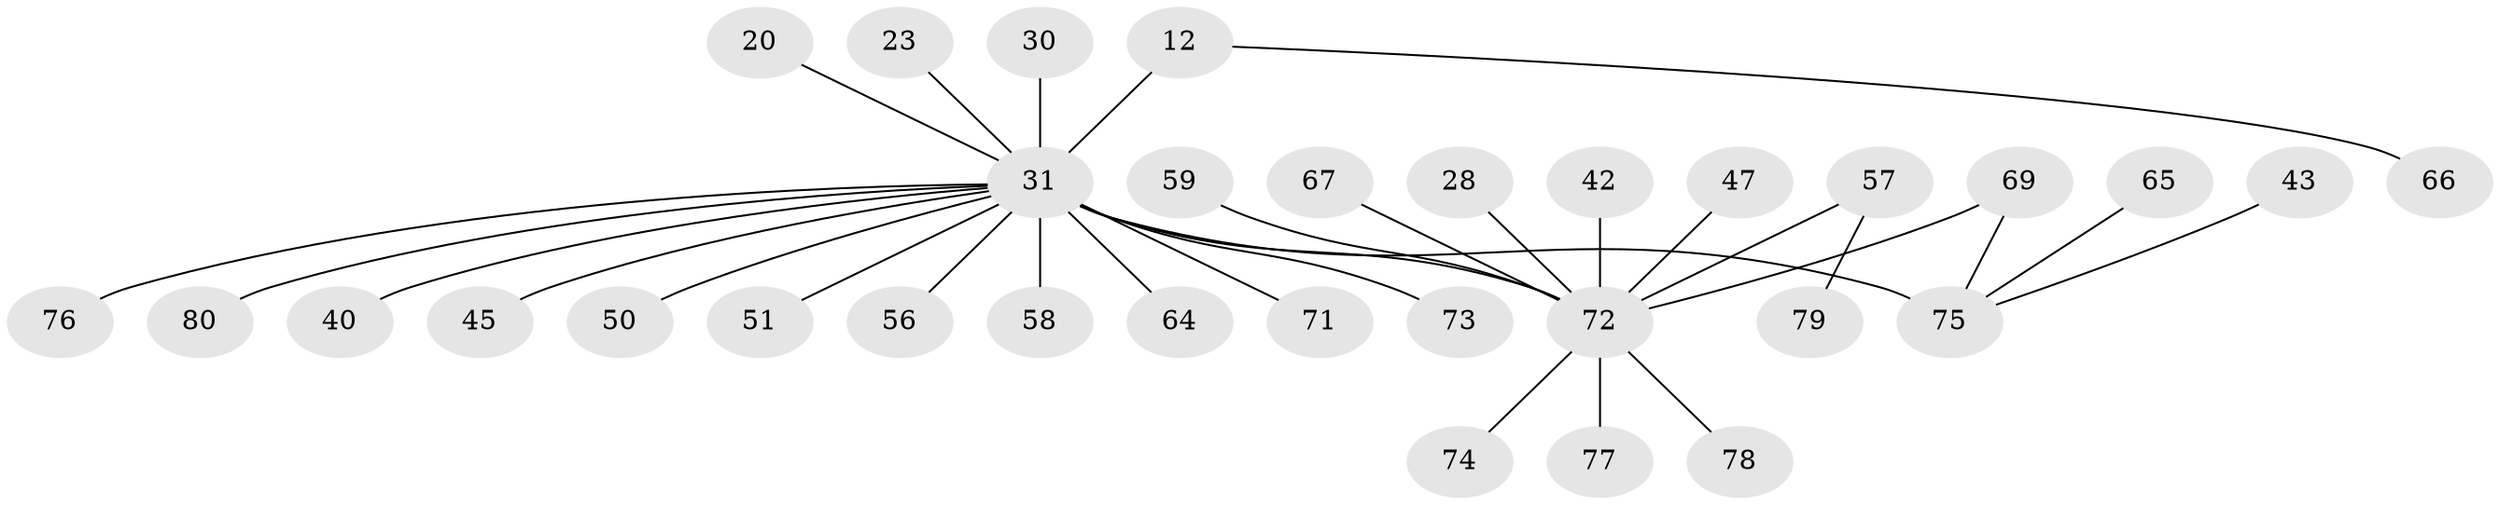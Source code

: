 // original degree distribution, {23: 0.0125, 9: 0.0125, 4: 0.075, 10: 0.0125, 5: 0.0375, 3: 0.15, 1: 0.5375, 2: 0.15, 6: 0.0125}
// Generated by graph-tools (version 1.1) at 2025/51/03/04/25 21:51:59]
// undirected, 32 vertices, 32 edges
graph export_dot {
graph [start="1"]
  node [color=gray90,style=filled];
  12 [super="+8"];
  20;
  23;
  28;
  30 [super="+15"];
  31 [super="+5+1+10"];
  40;
  42;
  43;
  45;
  47;
  50;
  51;
  56;
  57 [super="+19"];
  58 [super="+33+44+54"];
  59;
  64;
  65;
  66;
  67;
  69 [super="+55"];
  71;
  72 [super="+48+34+17+68"];
  73 [super="+62+70"];
  74 [super="+53"];
  75 [super="+32+63"];
  76;
  77;
  78;
  79;
  80 [super="+27"];
  12 -- 31 [weight=3];
  12 -- 66;
  20 -- 31;
  23 -- 31;
  28 -- 72;
  30 -- 31;
  31 -- 64;
  31 -- 40;
  31 -- 56;
  31 -- 71;
  31 -- 76;
  31 -- 45;
  31 -- 50;
  31 -- 51;
  31 -- 73;
  31 -- 72 [weight=7];
  31 -- 80;
  31 -- 75 [weight=4];
  31 -- 58;
  42 -- 72;
  43 -- 75;
  47 -- 72;
  57 -- 72 [weight=3];
  57 -- 79;
  59 -- 72;
  65 -- 75;
  67 -- 72;
  69 -- 72;
  69 -- 75;
  72 -- 77;
  72 -- 78;
  72 -- 74;
}
